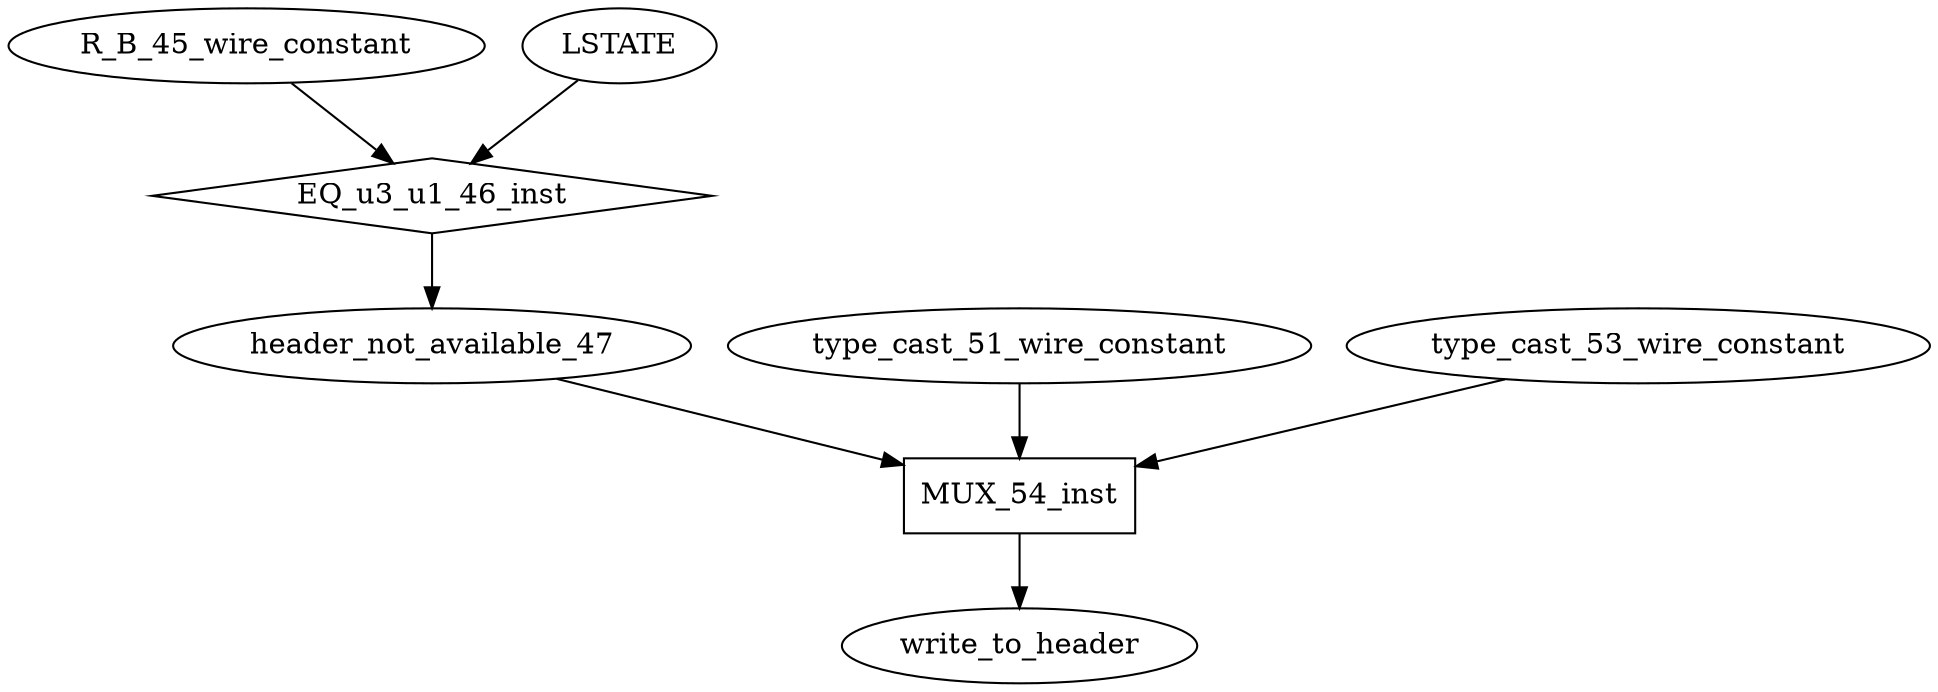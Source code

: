 digraph data_path {
  R_B_45_wire_constant [shape=ellipse];
  header_not_available_47 [shape=ellipse];
  type_cast_51_wire_constant [shape=ellipse];
  type_cast_53_wire_constant [shape=ellipse];
  EQ_u3_u1_46_inst [shape=diamond];
LSTATE  -> EQ_u3_u1_46_inst;
R_B_45_wire_constant  -> EQ_u3_u1_46_inst;
EQ_u3_u1_46_inst -> header_not_available_47;
  MUX_54_inst [shape=rectangle];
header_not_available_47  -> MUX_54_inst;
type_cast_51_wire_constant  -> MUX_54_inst;
type_cast_53_wire_constant  -> MUX_54_inst;
MUX_54_inst -> write_to_header;
}

